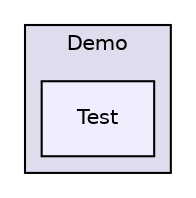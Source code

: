 digraph "src/Demo/Test" {
  compound=true
  node [ fontsize="10", fontname="Helvetica"];
  edge [ labelfontsize="10", labelfontname="Helvetica"];
  subgraph clusterdir_b4822abd8aa8a40cd9c361c0202bf53e {
    graph [ bgcolor="#ddddee", pencolor="black", label="Demo" fontname="Helvetica", fontsize="10", URL="dir_b4822abd8aa8a40cd9c361c0202bf53e.html"]
  dir_adbd110aa43498788b3065f90d94dc4f [shape=box, label="Test", style="filled", fillcolor="#eeeeff", pencolor="black", URL="dir_adbd110aa43498788b3065f90d94dc4f.html"];
  }
}
